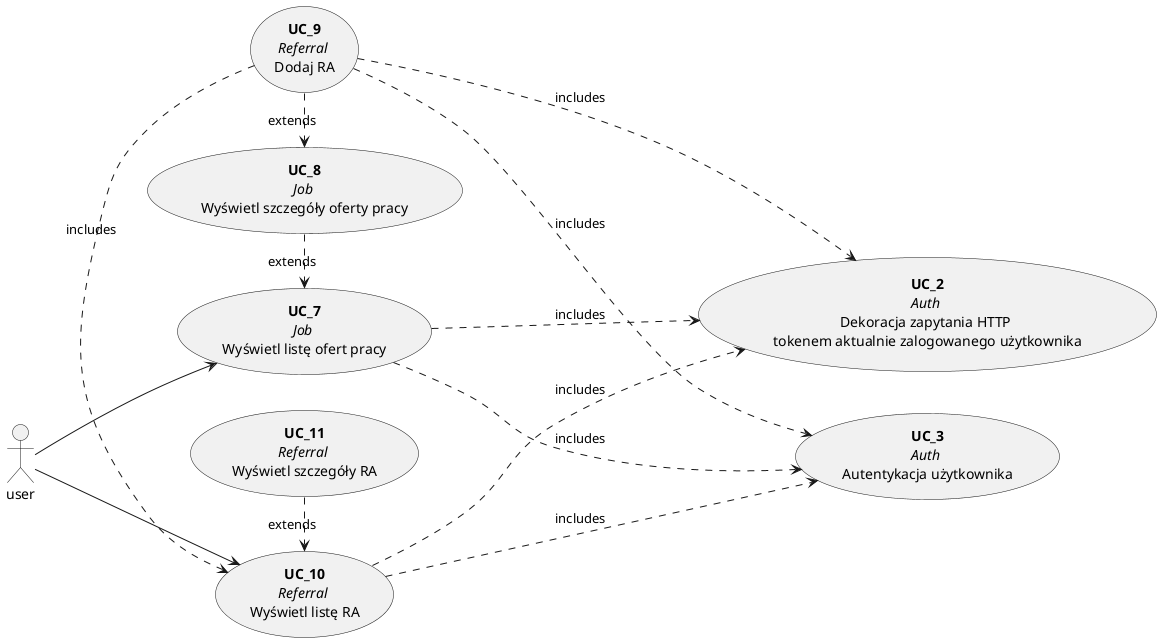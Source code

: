 @startuml
left to right direction

actor user

  usecase UC_2 as "**UC_2** 
  // Auth // 
  Dekoracja zapytania HTTP 
  tokenem aktualnie zalogowanego użytkownika"
  usecase UC_3 as "**UC_3** 
  // Auth // 
  Autentykacja użytkownika"

  usecase UC_7 as "**UC_7** 
  // Job // 
  Wyświetl listę ofert pracy"
  usecase UC_8 as "**UC_8** 
  // Job // 
  Wyświetl szczegóły oferty pracy"

  usecase UC_9 as "**UC_9** 
  // Referral // 
  Dodaj RA"
  usecase UC_10 as "**UC_10** 
  // Referral // 
  Wyświetl listę RA"
  usecase UC_11 as "**UC_11** 
  // Referral // 
  Wyświetl szczegóły RA"


    UC_8 .> UC_7 : extends
    UC_9 .> UC_8 : extends
    UC_9 .> UC_10 : includes
    UC_11 .> UC_10 : extends


    user --> UC_7
    user --> UC_10


    UC_7 ....> UC_2 : includes
    UC_7 ....> UC_3 : includes

    UC_9 ....> UC_2 : includes
    UC_9 ....> UC_3 : includes

    UC_10 ....> UC_2 : includes
    UC_10 ....> UC_3 : includes

    
@enduml